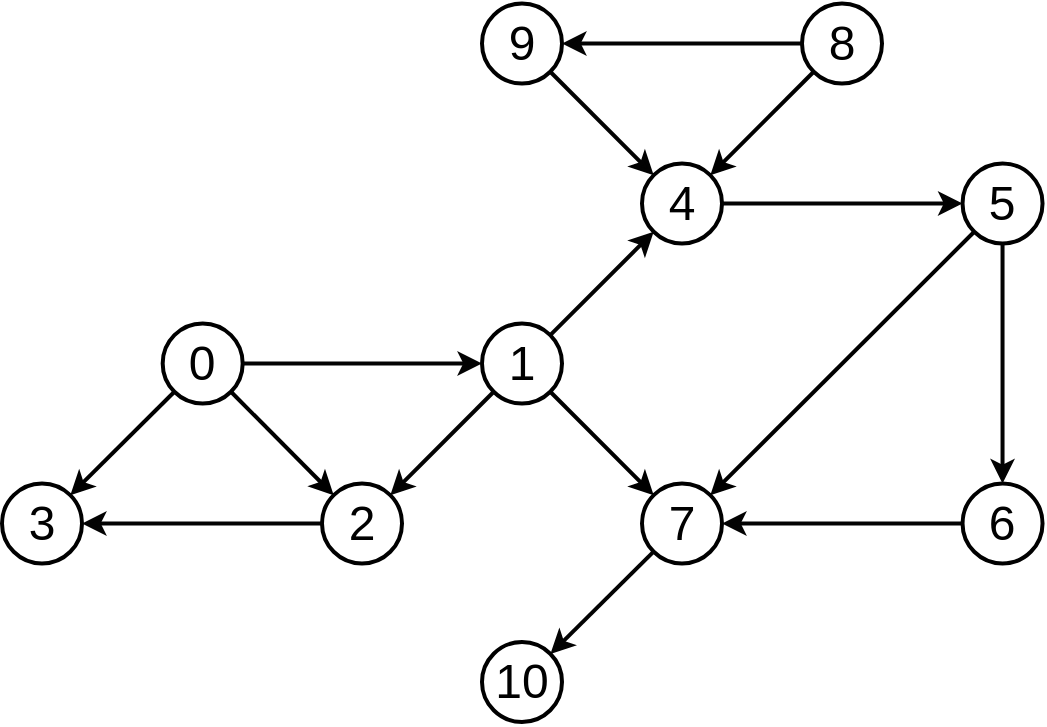 <mxfile version="24.7.17">
  <diagram name="Page-1" id="zdLS6XzUSG3x8lp1yBCd">
    <mxGraphModel dx="1434" dy="841" grid="1" gridSize="10" guides="1" tooltips="1" connect="1" arrows="1" fold="1" page="1" pageScale="1" pageWidth="827" pageHeight="1169" background="none" math="0" shadow="0">
      <root>
        <mxCell id="0" />
        <mxCell id="1" parent="0" />
        <mxCell id="I01gEKsPp_aFatJLtKyl-1" value="&lt;font face=&quot;Helvetica&quot; style=&quot;font-size: 24px;&quot;&gt;0&lt;/font&gt;" style="ellipse;whiteSpace=wrap;html=1;aspect=fixed;strokeWidth=2;" parent="1" vertex="1">
          <mxGeometry x="200.34" y="280.74" width="40" height="40" as="geometry" />
        </mxCell>
        <mxCell id="I01gEKsPp_aFatJLtKyl-2" value="&lt;font face=&quot;Helvetica&quot; style=&quot;font-size: 24px;&quot;&gt;1&lt;/font&gt;" style="ellipse;whiteSpace=wrap;html=1;aspect=fixed;strokeWidth=2;" parent="1" vertex="1">
          <mxGeometry x="360" y="280.74" width="40" height="40" as="geometry" />
        </mxCell>
        <mxCell id="I01gEKsPp_aFatJLtKyl-3" value="&lt;font face=&quot;Helvetica&quot; style=&quot;font-size: 24px;&quot;&gt;2&lt;/font&gt;" style="ellipse;whiteSpace=wrap;html=1;aspect=fixed;strokeWidth=2;" parent="1" vertex="1">
          <mxGeometry x="280" y="360.74" width="40" height="40" as="geometry" />
        </mxCell>
        <mxCell id="I01gEKsPp_aFatJLtKyl-4" value="&lt;font face=&quot;Helvetica&quot; style=&quot;font-size: 24px;&quot;&gt;3&lt;/font&gt;" style="ellipse;whiteSpace=wrap;html=1;aspect=fixed;strokeWidth=2;" parent="1" vertex="1">
          <mxGeometry x="120" y="360.74" width="40" height="40" as="geometry" />
        </mxCell>
        <mxCell id="I01gEKsPp_aFatJLtKyl-5" value="&lt;font face=&quot;Helvetica&quot; style=&quot;font-size: 24px;&quot;&gt;4&lt;/font&gt;" style="ellipse;whiteSpace=wrap;html=1;aspect=fixed;strokeWidth=2;" parent="1" vertex="1">
          <mxGeometry x="440" y="200.74" width="40" height="40" as="geometry" />
        </mxCell>
        <mxCell id="I01gEKsPp_aFatJLtKyl-6" value="&lt;font face=&quot;Helvetica&quot; style=&quot;font-size: 24px;&quot;&gt;7&lt;/font&gt;" style="ellipse;whiteSpace=wrap;html=1;aspect=fixed;strokeWidth=2;" parent="1" vertex="1">
          <mxGeometry x="440" y="360.74" width="40" height="40" as="geometry" />
        </mxCell>
        <mxCell id="I01gEKsPp_aFatJLtKyl-7" value="&lt;font face=&quot;Helvetica&quot; style=&quot;font-size: 24px;&quot;&gt;9&lt;/font&gt;" style="ellipse;whiteSpace=wrap;html=1;aspect=fixed;strokeWidth=2;" parent="1" vertex="1">
          <mxGeometry x="360" y="120.74" width="40" height="40" as="geometry" />
        </mxCell>
        <mxCell id="I01gEKsPp_aFatJLtKyl-8" value="&lt;font face=&quot;Helvetica&quot; style=&quot;font-size: 24px;&quot;&gt;8&lt;/font&gt;" style="ellipse;whiteSpace=wrap;html=1;aspect=fixed;strokeWidth=2;" parent="1" vertex="1">
          <mxGeometry x="520" y="120.74" width="40" height="40" as="geometry" />
        </mxCell>
        <mxCell id="I01gEKsPp_aFatJLtKyl-9" value="&lt;font face=&quot;Helvetica&quot; style=&quot;font-size: 24px;&quot;&gt;5&lt;/font&gt;" style="ellipse;whiteSpace=wrap;html=1;aspect=fixed;strokeWidth=2;" parent="1" vertex="1">
          <mxGeometry x="600.27" y="200.74" width="40" height="40" as="geometry" />
        </mxCell>
        <mxCell id="I01gEKsPp_aFatJLtKyl-10" value="&lt;font face=&quot;Helvetica&quot; style=&quot;font-size: 24px;&quot;&gt;6&lt;/font&gt;" style="ellipse;whiteSpace=wrap;html=1;aspect=fixed;strokeWidth=2;" parent="1" vertex="1">
          <mxGeometry x="600.27" y="360.74" width="40" height="40" as="geometry" />
        </mxCell>
        <mxCell id="I01gEKsPp_aFatJLtKyl-11" value="" style="endArrow=classic;html=1;rounded=0;exitX=1;exitY=0.5;exitDx=0;exitDy=0;strokeWidth=2;entryX=0;entryY=0.5;entryDx=0;entryDy=0;strokeColor=#030303;" parent="1" source="I01gEKsPp_aFatJLtKyl-1" target="I01gEKsPp_aFatJLtKyl-2" edge="1">
          <mxGeometry width="50" height="50" relative="1" as="geometry">
            <mxPoint x="515" y="570.74" as="sourcePoint" />
            <mxPoint x="635" y="571.74" as="targetPoint" />
          </mxGeometry>
        </mxCell>
        <mxCell id="I01gEKsPp_aFatJLtKyl-12" value="" style="endArrow=classic;html=1;rounded=0;exitX=1;exitY=1;exitDx=0;exitDy=0;strokeWidth=2;entryX=0;entryY=0;entryDx=0;entryDy=0;" parent="1" source="I01gEKsPp_aFatJLtKyl-1" target="I01gEKsPp_aFatJLtKyl-3" edge="1">
          <mxGeometry width="50" height="50" relative="1" as="geometry">
            <mxPoint x="250" y="310.74" as="sourcePoint" />
            <mxPoint x="370" y="310.74" as="targetPoint" />
          </mxGeometry>
        </mxCell>
        <mxCell id="I01gEKsPp_aFatJLtKyl-13" value="" style="endArrow=classic;html=1;rounded=0;exitX=0;exitY=1;exitDx=0;exitDy=0;strokeWidth=2;entryX=1;entryY=0;entryDx=0;entryDy=0;" parent="1" source="I01gEKsPp_aFatJLtKyl-1" target="I01gEKsPp_aFatJLtKyl-4" edge="1">
          <mxGeometry width="50" height="50" relative="1" as="geometry">
            <mxPoint x="244" y="324.74" as="sourcePoint" />
            <mxPoint x="296" y="376.74" as="targetPoint" />
          </mxGeometry>
        </mxCell>
        <mxCell id="I01gEKsPp_aFatJLtKyl-14" value="" style="endArrow=classic;html=1;rounded=0;exitX=0;exitY=0.5;exitDx=0;exitDy=0;strokeWidth=2;entryX=1;entryY=0.5;entryDx=0;entryDy=0;strokeColor=#030303;" parent="1" source="I01gEKsPp_aFatJLtKyl-3" target="I01gEKsPp_aFatJLtKyl-4" edge="1">
          <mxGeometry width="50" height="50" relative="1" as="geometry">
            <mxPoint x="216" y="324.74" as="sourcePoint" />
            <mxPoint x="164" y="376.74" as="targetPoint" />
          </mxGeometry>
        </mxCell>
        <mxCell id="I01gEKsPp_aFatJLtKyl-15" value="" style="endArrow=classic;html=1;rounded=0;exitX=0;exitY=1;exitDx=0;exitDy=0;strokeWidth=2;entryX=1;entryY=0;entryDx=0;entryDy=0;strokeColor=#030303;" parent="1" source="I01gEKsPp_aFatJLtKyl-2" target="I01gEKsPp_aFatJLtKyl-3" edge="1">
          <mxGeometry width="50" height="50" relative="1" as="geometry">
            <mxPoint x="290" y="390.74" as="sourcePoint" />
            <mxPoint x="170" y="390.74" as="targetPoint" />
          </mxGeometry>
        </mxCell>
        <mxCell id="I01gEKsPp_aFatJLtKyl-16" value="" style="endArrow=classic;html=1;rounded=0;exitX=1;exitY=1;exitDx=0;exitDy=0;strokeWidth=2;entryX=0;entryY=0;entryDx=0;entryDy=0;" parent="1" source="I01gEKsPp_aFatJLtKyl-2" target="I01gEKsPp_aFatJLtKyl-6" edge="1">
          <mxGeometry width="50" height="50" relative="1" as="geometry">
            <mxPoint x="376" y="324.74" as="sourcePoint" />
            <mxPoint x="324" y="376.74" as="targetPoint" />
          </mxGeometry>
        </mxCell>
        <mxCell id="I01gEKsPp_aFatJLtKyl-17" value="" style="endArrow=classic;html=1;rounded=0;exitX=1;exitY=0;exitDx=0;exitDy=0;strokeWidth=2;entryX=0;entryY=1;entryDx=0;entryDy=0;strokeColor=#030303;" parent="1" source="I01gEKsPp_aFatJLtKyl-2" target="I01gEKsPp_aFatJLtKyl-5" edge="1">
          <mxGeometry width="50" height="50" relative="1" as="geometry">
            <mxPoint x="404" y="324.74" as="sourcePoint" />
            <mxPoint x="456" y="376.74" as="targetPoint" />
          </mxGeometry>
        </mxCell>
        <mxCell id="I01gEKsPp_aFatJLtKyl-18" value="" style="endArrow=classic;html=1;rounded=0;exitX=1;exitY=0.5;exitDx=0;exitDy=0;strokeWidth=2;entryX=0;entryY=0.5;entryDx=0;entryDy=0;strokeColor=#030303;" parent="1" source="I01gEKsPp_aFatJLtKyl-5" target="I01gEKsPp_aFatJLtKyl-9" edge="1">
          <mxGeometry width="50" height="50" relative="1" as="geometry">
            <mxPoint x="404" y="296.74" as="sourcePoint" />
            <mxPoint x="456" y="244.74" as="targetPoint" />
          </mxGeometry>
        </mxCell>
        <mxCell id="I01gEKsPp_aFatJLtKyl-19" value="" style="endArrow=classic;html=1;rounded=0;exitX=0.5;exitY=1;exitDx=0;exitDy=0;strokeWidth=2;entryX=0.5;entryY=0;entryDx=0;entryDy=0;strokeColor=#030303;" parent="1" source="I01gEKsPp_aFatJLtKyl-9" target="I01gEKsPp_aFatJLtKyl-10" edge="1">
          <mxGeometry width="50" height="50" relative="1" as="geometry">
            <mxPoint x="490" y="230.74" as="sourcePoint" />
            <mxPoint x="610" y="230.74" as="targetPoint" />
          </mxGeometry>
        </mxCell>
        <mxCell id="I01gEKsPp_aFatJLtKyl-20" value="" style="endArrow=classic;html=1;rounded=0;exitX=0;exitY=1;exitDx=0;exitDy=0;strokeWidth=2;entryX=1;entryY=0;entryDx=0;entryDy=0;" parent="1" source="I01gEKsPp_aFatJLtKyl-9" target="I01gEKsPp_aFatJLtKyl-6" edge="1">
          <mxGeometry width="50" height="50" relative="1" as="geometry">
            <mxPoint x="630" y="250.74" as="sourcePoint" />
            <mxPoint x="630" y="370.74" as="targetPoint" />
          </mxGeometry>
        </mxCell>
        <mxCell id="I01gEKsPp_aFatJLtKyl-21" value="" style="endArrow=classic;html=1;rounded=0;exitX=0;exitY=0.5;exitDx=0;exitDy=0;strokeWidth=2;entryX=1;entryY=0.5;entryDx=0;entryDy=0;strokeColor=#030303;" parent="1" source="I01gEKsPp_aFatJLtKyl-10" target="I01gEKsPp_aFatJLtKyl-6" edge="1">
          <mxGeometry width="50" height="50" relative="1" as="geometry">
            <mxPoint x="616" y="244.74" as="sourcePoint" />
            <mxPoint x="484" y="376.74" as="targetPoint" />
          </mxGeometry>
        </mxCell>
        <mxCell id="I01gEKsPp_aFatJLtKyl-22" value="" style="endArrow=classic;html=1;rounded=0;exitX=0;exitY=0.5;exitDx=0;exitDy=0;strokeWidth=2;entryX=1;entryY=0.5;entryDx=0;entryDy=0;strokeColor=#030303;" parent="1" source="I01gEKsPp_aFatJLtKyl-8" target="I01gEKsPp_aFatJLtKyl-7" edge="1">
          <mxGeometry width="50" height="50" relative="1" as="geometry">
            <mxPoint x="610" y="390.74" as="sourcePoint" />
            <mxPoint x="490" y="390.74" as="targetPoint" />
          </mxGeometry>
        </mxCell>
        <mxCell id="I01gEKsPp_aFatJLtKyl-23" value="" style="endArrow=classic;html=1;rounded=0;exitX=0;exitY=1;exitDx=0;exitDy=0;strokeWidth=2;entryX=1;entryY=0;entryDx=0;entryDy=0;" parent="1" source="I01gEKsPp_aFatJLtKyl-8" target="I01gEKsPp_aFatJLtKyl-5" edge="1">
          <mxGeometry width="50" height="50" relative="1" as="geometry">
            <mxPoint x="530" y="150.74" as="sourcePoint" />
            <mxPoint x="410" y="150.74" as="targetPoint" />
          </mxGeometry>
        </mxCell>
        <mxCell id="I01gEKsPp_aFatJLtKyl-24" value="" style="endArrow=classic;html=1;rounded=0;exitX=1;exitY=1;exitDx=0;exitDy=0;strokeWidth=2;entryX=0;entryY=0;entryDx=0;entryDy=0;strokeColor=#030303;" parent="1" source="I01gEKsPp_aFatJLtKyl-7" target="I01gEKsPp_aFatJLtKyl-5" edge="1">
          <mxGeometry width="50" height="50" relative="1" as="geometry">
            <mxPoint x="536" y="164.74" as="sourcePoint" />
            <mxPoint x="484" y="216.74" as="targetPoint" />
          </mxGeometry>
        </mxCell>
        <mxCell id="dNpeKRxerNshC-KIed7H-1" value="&lt;font face=&quot;Helvetica&quot; style=&quot;font-size: 24px;&quot;&gt;10&lt;/font&gt;" style="ellipse;whiteSpace=wrap;html=1;aspect=fixed;strokeWidth=2;" parent="1" vertex="1">
          <mxGeometry x="360" y="440.0" width="40" height="40" as="geometry" />
        </mxCell>
        <mxCell id="dNpeKRxerNshC-KIed7H-2" value="" style="endArrow=classic;html=1;rounded=0;strokeWidth=2;strokeColor=#030303;" parent="1" source="I01gEKsPp_aFatJLtKyl-6" target="dNpeKRxerNshC-KIed7H-1" edge="1">
          <mxGeometry width="50" height="50" relative="1" as="geometry">
            <mxPoint x="376" y="325" as="sourcePoint" />
            <mxPoint x="324" y="377" as="targetPoint" />
          </mxGeometry>
        </mxCell>
      </root>
    </mxGraphModel>
  </diagram>
</mxfile>
